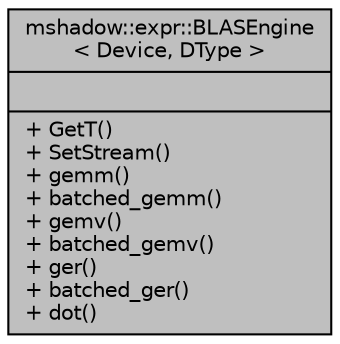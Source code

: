 digraph "mshadow::expr::BLASEngine&lt; Device, DType &gt;"
{
 // LATEX_PDF_SIZE
  edge [fontname="Helvetica",fontsize="10",labelfontname="Helvetica",labelfontsize="10"];
  node [fontname="Helvetica",fontsize="10",shape=record];
  Node1 [label="{mshadow::expr::BLASEngine\l\< Device, DType \>\n||+ GetT()\l+ SetStream()\l+ gemm()\l+ batched_gemm()\l+ gemv()\l+ batched_gemv()\l+ ger()\l+ batched_ger()\l+ dot()\l}",height=0.2,width=0.4,color="black", fillcolor="grey75", style="filled", fontcolor="black",tooltip=" "];
}

